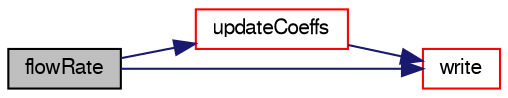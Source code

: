 digraph "flowRate"
{
  bgcolor="transparent";
  edge [fontname="FreeSans",fontsize="10",labelfontname="FreeSans",labelfontsize="10"];
  node [fontname="FreeSans",fontsize="10",shape=record];
  rankdir="LR";
  Node37 [label="flowRate",height=0.2,width=0.4,color="black", fillcolor="grey75", style="filled", fontcolor="black"];
  Node37 -> Node38 [color="midnightblue",fontsize="10",style="solid",fontname="FreeSans"];
  Node38 [label="updateCoeffs",height=0.2,width=0.4,color="red",URL="$a22338.html#a7e24eafac629d3733181cd942d4c902f",tooltip="Update the coefficients associated with the patch field. "];
  Node38 -> Node43 [color="midnightblue",fontsize="10",style="solid",fontname="FreeSans"];
  Node43 [label="write",height=0.2,width=0.4,color="red",URL="$a22338.html#a293fdfec8bdfbd5c3913ab4c9f3454ff",tooltip="Write. "];
  Node37 -> Node43 [color="midnightblue",fontsize="10",style="solid",fontname="FreeSans"];
}
